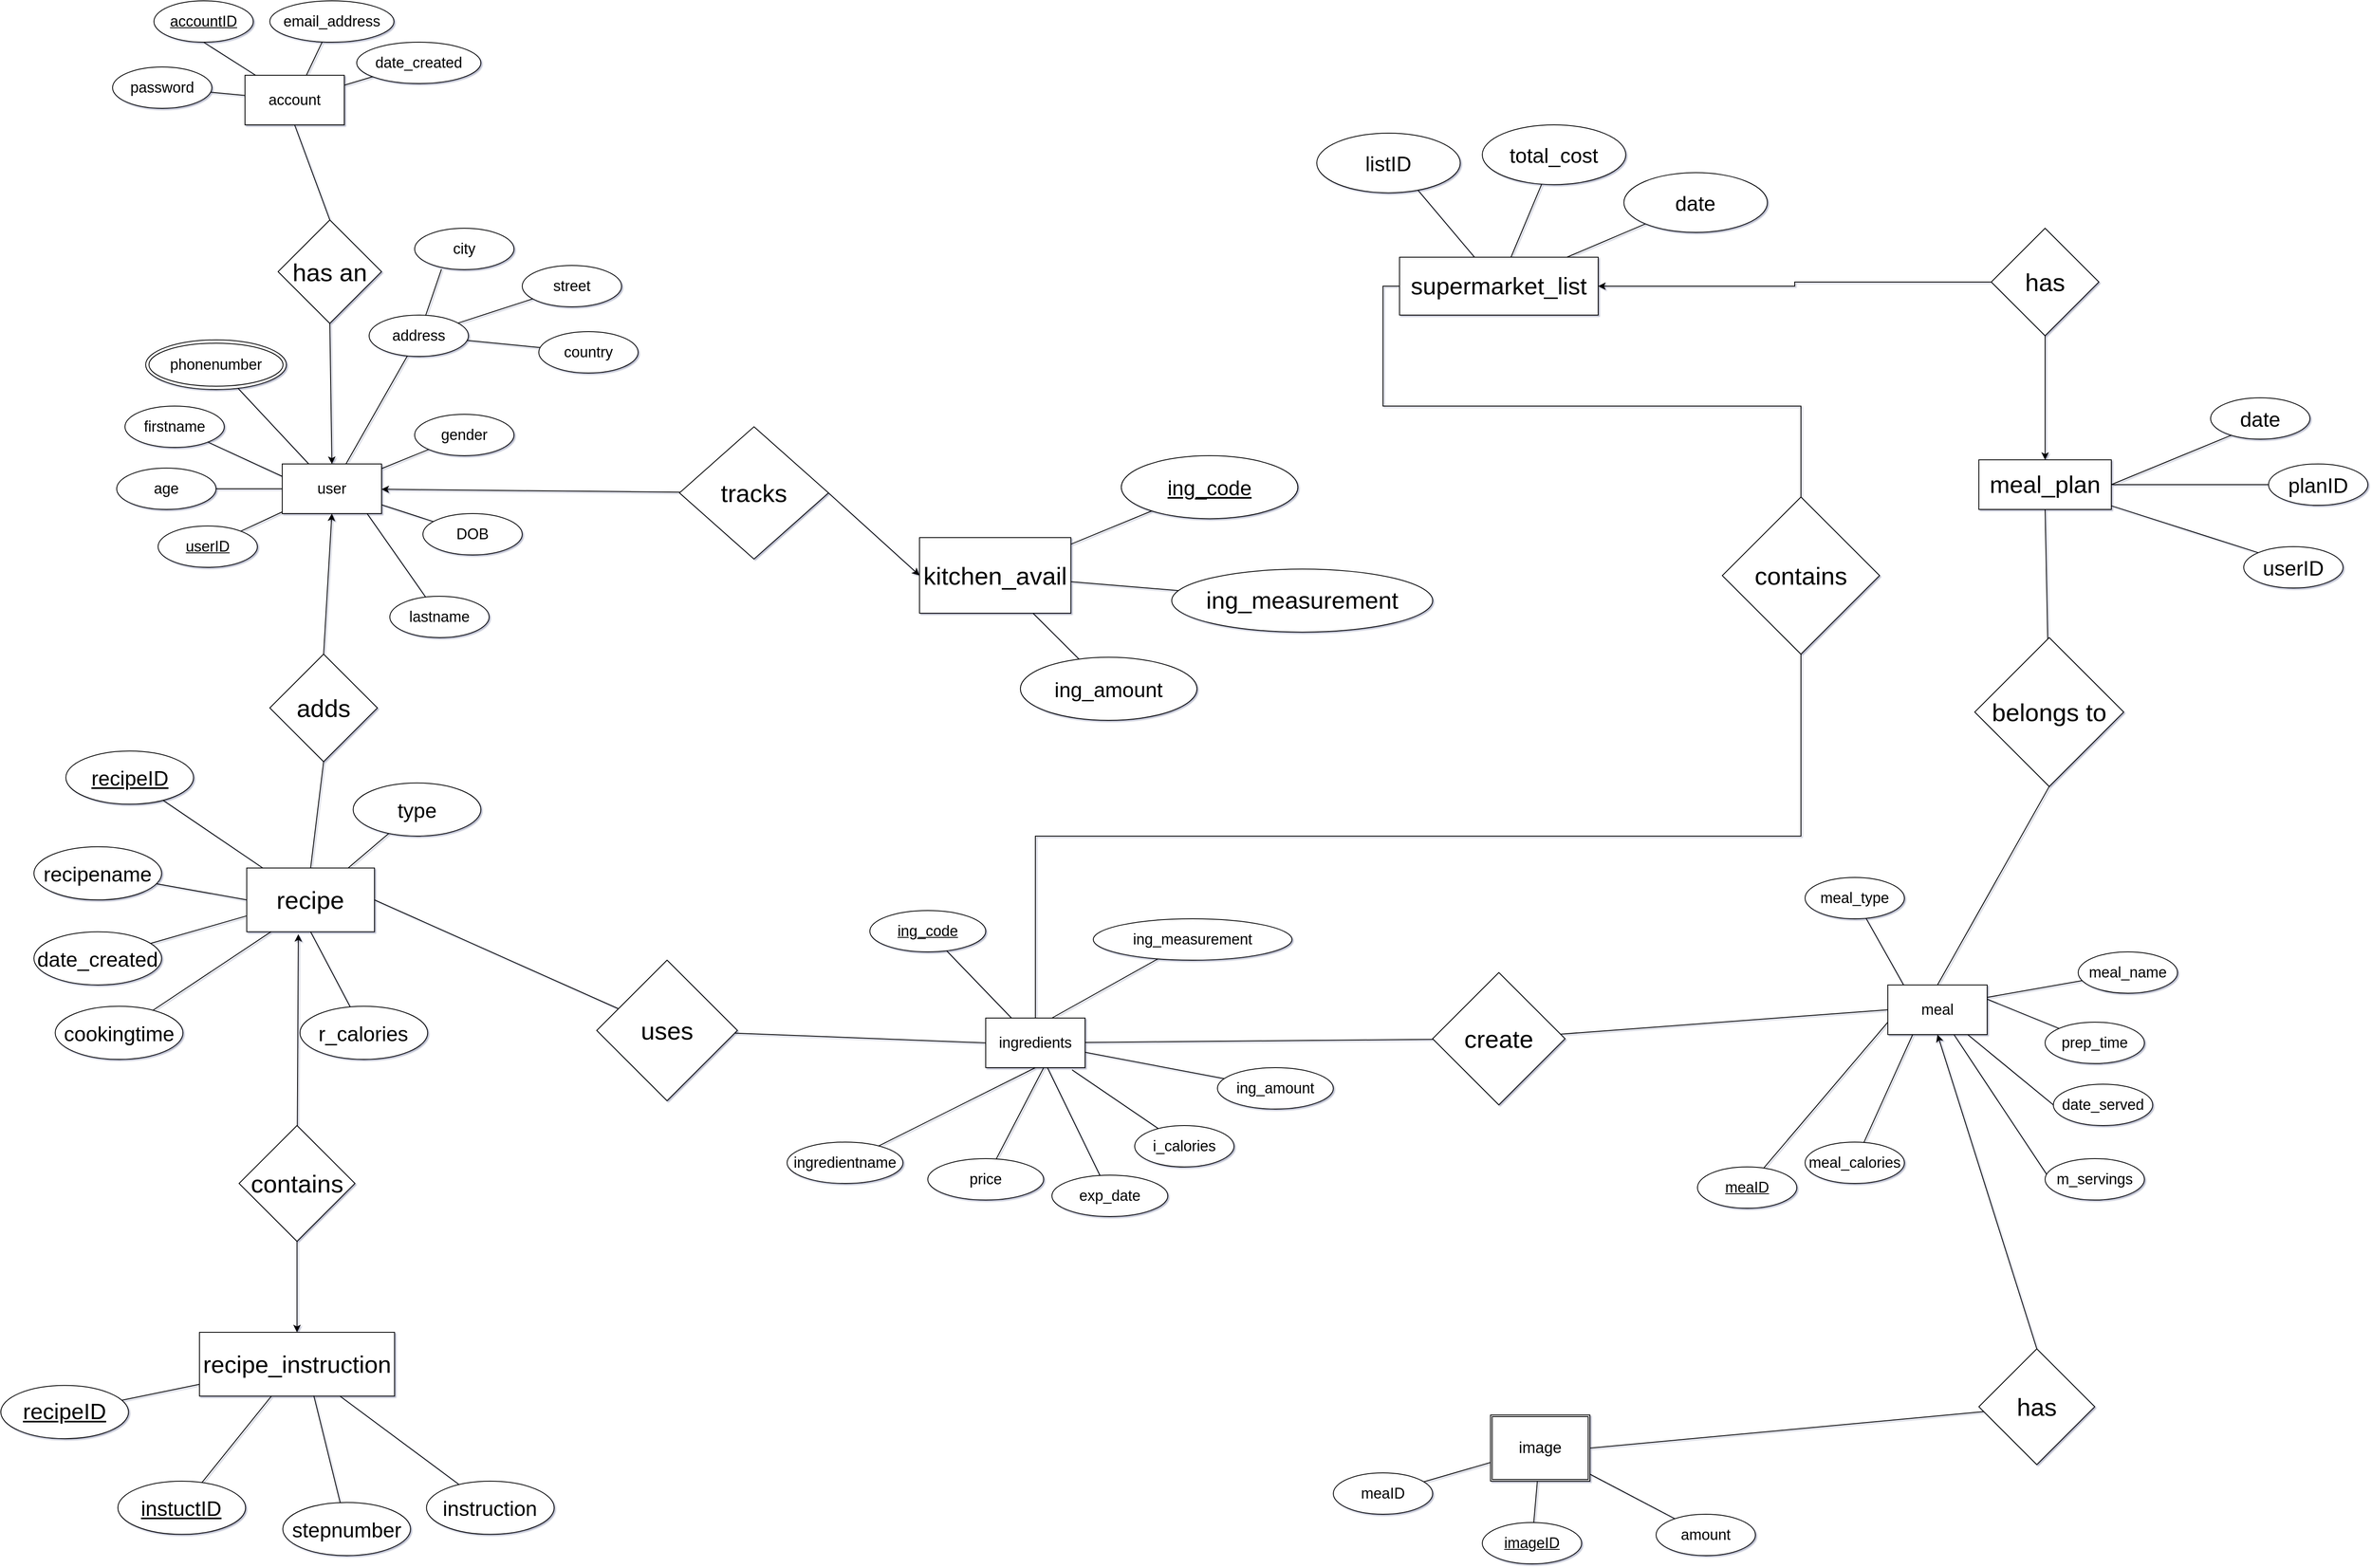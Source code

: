 <mxfile version="13.9.9" type="device"><diagram id="R2lEEEUBdFMjLlhIrx00" name="Page-1"><mxGraphModel dx="3230" dy="1012" grid="1" gridSize="10" guides="1" tooltips="1" connect="1" arrows="1" fold="1" page="1" pageScale="1" pageWidth="1500" pageHeight="2220" background="none" math="0" shadow="1" extFonts="Permanent Marker^https://fonts.googleapis.com/css?family=Permanent+Marker"><root><mxCell id="0"/><mxCell id="1" parent="0"/><mxCell id="MhTy7S3ZL1qO_wHYkfFR-16" style="edgeStyle=none;rounded=0;orthogonalLoop=1;jettySize=auto;html=1;entryX=0.839;entryY=0.955;entryDx=0;entryDy=0;endArrow=none;endFill=0;entryPerimeter=0;" edge="1" parent="1" source="MhTy7S3ZL1qO_wHYkfFR-3" target="MhTy7S3ZL1qO_wHYkfFR-1"><mxGeometry relative="1" as="geometry"/></mxCell><mxCell id="MhTy7S3ZL1qO_wHYkfFR-68" style="edgeStyle=none;rounded=0;orthogonalLoop=1;jettySize=auto;html=1;entryX=0.669;entryY=0.017;entryDx=0;entryDy=0;entryPerimeter=0;endArrow=none;endFill=0;" edge="1" parent="1" source="MhTy7S3ZL1qO_wHYkfFR-61" target="MhTy7S3ZL1qO_wHYkfFR-54"><mxGeometry relative="1" as="geometry"/></mxCell><mxCell id="MhTy7S3ZL1qO_wHYkfFR-14" style="edgeStyle=none;rounded=0;orthogonalLoop=1;jettySize=auto;html=1;endArrow=none;endFill=0;" edge="1" parent="1" source="MhTy7S3ZL1qO_wHYkfFR-1" target="MhTy7S3ZL1qO_wHYkfFR-5"><mxGeometry relative="1" as="geometry"/></mxCell><mxCell id="MhTy7S3ZL1qO_wHYkfFR-78" style="edgeStyle=none;rounded=0;orthogonalLoop=1;jettySize=auto;html=1;endArrow=none;endFill=0;" edge="1" parent="1" source="MhTy7S3ZL1qO_wHYkfFR-1" target="MhTy7S3ZL1qO_wHYkfFR-77"><mxGeometry relative="1" as="geometry"/></mxCell><mxCell id="MhTy7S3ZL1qO_wHYkfFR-104" style="edgeStyle=none;rounded=0;orthogonalLoop=1;jettySize=auto;html=1;exitX=0.5;exitY=1;exitDx=0;exitDy=0;entryX=0.5;entryY=0;entryDx=0;entryDy=0;startArrow=classic;startFill=1;endArrow=none;endFill=0;fontSize=19;" edge="1" parent="1" source="MhTy7S3ZL1qO_wHYkfFR-1" target="MhTy7S3ZL1qO_wHYkfFR-102"><mxGeometry relative="1" as="geometry"/></mxCell><mxCell id="MhTy7S3ZL1qO_wHYkfFR-146" style="edgeStyle=none;rounded=0;orthogonalLoop=1;jettySize=auto;html=1;startArrow=none;startFill=0;endArrow=none;endFill=0;fontSize=19;" edge="1" parent="1" source="MhTy7S3ZL1qO_wHYkfFR-1" target="MhTy7S3ZL1qO_wHYkfFR-145"><mxGeometry relative="1" as="geometry"/></mxCell><mxCell id="MhTy7S3ZL1qO_wHYkfFR-179" style="edgeStyle=none;rounded=0;orthogonalLoop=1;jettySize=auto;html=1;startArrow=none;startFill=0;endArrow=none;endFill=0;fontSize=19;" edge="1" parent="1" source="MhTy7S3ZL1qO_wHYkfFR-1" target="MhTy7S3ZL1qO_wHYkfFR-178"><mxGeometry relative="1" as="geometry"/></mxCell><mxCell id="MhTy7S3ZL1qO_wHYkfFR-1" value="&lt;font style=&quot;font-size: 18px&quot;&gt;user&lt;/font&gt;" style="rounded=0;whiteSpace=wrap;html=1;" vertex="1" parent="1"><mxGeometry x="-1070" y="700" width="120" height="60" as="geometry"/></mxCell><mxCell id="MhTy7S3ZL1qO_wHYkfFR-11" style="rounded=0;orthogonalLoop=1;jettySize=auto;html=1;entryX=0;entryY=0.25;entryDx=0;entryDy=0;endArrow=none;endFill=0;" edge="1" parent="1" source="MhTy7S3ZL1qO_wHYkfFR-2" target="MhTy7S3ZL1qO_wHYkfFR-1"><mxGeometry relative="1" as="geometry"/></mxCell><mxCell id="MhTy7S3ZL1qO_wHYkfFR-2" value="&lt;font style=&quot;font-size: 18px&quot;&gt;firstname&lt;/font&gt;" style="ellipse;whiteSpace=wrap;html=1;" vertex="1" parent="1"><mxGeometry x="-1260" y="630" width="120" height="50" as="geometry"/></mxCell><mxCell id="MhTy7S3ZL1qO_wHYkfFR-3" value="&lt;font style=&quot;font-size: 18px&quot;&gt;lastname&lt;/font&gt;" style="ellipse;whiteSpace=wrap;html=1;" vertex="1" parent="1"><mxGeometry x="-940" y="860" width="120" height="50" as="geometry"/></mxCell><mxCell id="MhTy7S3ZL1qO_wHYkfFR-4" value="&lt;font style=&quot;font-size: 18px&quot;&gt;age&lt;/font&gt;" style="ellipse;whiteSpace=wrap;html=1;" vertex="1" parent="1"><mxGeometry x="-1270" y="705" width="120" height="50" as="geometry"/></mxCell><mxCell id="MhTy7S3ZL1qO_wHYkfFR-5" value="&lt;font style=&quot;font-size: 18px&quot;&gt;gender&lt;/font&gt;" style="ellipse;whiteSpace=wrap;html=1;" vertex="1" parent="1"><mxGeometry x="-910" y="640" width="120" height="50" as="geometry"/></mxCell><mxCell id="MhTy7S3ZL1qO_wHYkfFR-10" value="" style="endArrow=none;html=1;entryX=1;entryY=0.5;entryDx=0;entryDy=0;exitX=0;exitY=0.5;exitDx=0;exitDy=0;" edge="1" parent="1" source="MhTy7S3ZL1qO_wHYkfFR-1" target="MhTy7S3ZL1qO_wHYkfFR-4"><mxGeometry width="50" height="50" relative="1" as="geometry"><mxPoint x="-890" y="820" as="sourcePoint"/><mxPoint x="-840" y="770" as="targetPoint"/></mxGeometry></mxCell><mxCell id="MhTy7S3ZL1qO_wHYkfFR-18" style="edgeStyle=none;rounded=0;orthogonalLoop=1;jettySize=auto;html=1;endArrow=none;endFill=0;" edge="1" parent="1" source="MhTy7S3ZL1qO_wHYkfFR-17" target="MhTy7S3ZL1qO_wHYkfFR-1"><mxGeometry relative="1" as="geometry"/></mxCell><mxCell id="MhTy7S3ZL1qO_wHYkfFR-17" value="&lt;span style=&quot;font-size: 18px&quot;&gt;&lt;u&gt;userID&lt;/u&gt;&lt;/span&gt;" style="ellipse;whiteSpace=wrap;html=1;" vertex="1" parent="1"><mxGeometry x="-1220" y="775" width="120" height="50" as="geometry"/></mxCell><mxCell id="MhTy7S3ZL1qO_wHYkfFR-46" style="edgeStyle=none;rounded=0;orthogonalLoop=1;jettySize=auto;html=1;exitX=0.25;exitY=1;exitDx=0;exitDy=0;endArrow=none;endFill=0;" edge="1" parent="1" source="MhTy7S3ZL1qO_wHYkfFR-31"><mxGeometry relative="1" as="geometry"><mxPoint x="-190.143" y="1430.143" as="targetPoint"/></mxGeometry></mxCell><mxCell id="MhTy7S3ZL1qO_wHYkfFR-51" style="edgeStyle=none;rounded=0;orthogonalLoop=1;jettySize=auto;html=1;endArrow=none;endFill=0;" edge="1" parent="1" source="MhTy7S3ZL1qO_wHYkfFR-31" target="MhTy7S3ZL1qO_wHYkfFR-38"><mxGeometry relative="1" as="geometry"/></mxCell><mxCell id="MhTy7S3ZL1qO_wHYkfFR-215" style="edgeStyle=none;rounded=0;orthogonalLoop=1;jettySize=auto;html=1;startArrow=none;startFill=0;endArrow=none;endFill=0;fontSize=25;" edge="1" parent="1" source="MhTy7S3ZL1qO_wHYkfFR-31" target="MhTy7S3ZL1qO_wHYkfFR-213"><mxGeometry relative="1" as="geometry"/></mxCell><mxCell id="MhTy7S3ZL1qO_wHYkfFR-31" value="&lt;font style=&quot;font-size: 18px&quot;&gt;ingredients&lt;/font&gt;" style="rounded=0;whiteSpace=wrap;html=1;" vertex="1" parent="1"><mxGeometry x="-220" y="1370" width="120" height="60" as="geometry"/></mxCell><mxCell id="MhTy7S3ZL1qO_wHYkfFR-44" style="edgeStyle=none;rounded=0;orthogonalLoop=1;jettySize=auto;html=1;endArrow=none;endFill=0;" edge="1" parent="1" source="MhTy7S3ZL1qO_wHYkfFR-33"><mxGeometry relative="1" as="geometry"><mxPoint x="-150" y="1430" as="targetPoint"/></mxGeometry></mxCell><mxCell id="MhTy7S3ZL1qO_wHYkfFR-33" value="&lt;font style=&quot;font-size: 18px&quot;&gt;price&lt;/font&gt;" style="ellipse;whiteSpace=wrap;html=1;" vertex="1" parent="1"><mxGeometry x="-290" y="1540" width="140" height="50" as="geometry"/></mxCell><mxCell id="MhTy7S3ZL1qO_wHYkfFR-43" style="edgeStyle=none;rounded=0;orthogonalLoop=1;jettySize=auto;html=1;entryX=0.5;entryY=1;entryDx=0;entryDy=0;endArrow=none;endFill=0;" edge="1" parent="1" source="MhTy7S3ZL1qO_wHYkfFR-34" target="MhTy7S3ZL1qO_wHYkfFR-31"><mxGeometry relative="1" as="geometry"/></mxCell><mxCell id="MhTy7S3ZL1qO_wHYkfFR-34" value="&lt;font style=&quot;font-size: 18px&quot;&gt;ingredientname&lt;/font&gt;" style="ellipse;whiteSpace=wrap;html=1;" vertex="1" parent="1"><mxGeometry x="-460" y="1520" width="140" height="50" as="geometry"/></mxCell><mxCell id="MhTy7S3ZL1qO_wHYkfFR-45" style="edgeStyle=none;rounded=0;orthogonalLoop=1;jettySize=auto;html=1;endArrow=none;endFill=0;" edge="1" parent="1" source="MhTy7S3ZL1qO_wHYkfFR-35" target="MhTy7S3ZL1qO_wHYkfFR-31"><mxGeometry relative="1" as="geometry"/></mxCell><mxCell id="MhTy7S3ZL1qO_wHYkfFR-35" value="&lt;font style=&quot;font-size: 18px&quot;&gt;&lt;u&gt;ing_code&lt;/u&gt;&lt;/font&gt;" style="ellipse;whiteSpace=wrap;html=1;" vertex="1" parent="1"><mxGeometry x="-360" y="1240" width="140" height="50" as="geometry"/></mxCell><mxCell id="MhTy7S3ZL1qO_wHYkfFR-38" value="&lt;font style=&quot;font-size: 18px&quot;&gt;exp_date&lt;/font&gt;" style="ellipse;whiteSpace=wrap;html=1;" vertex="1" parent="1"><mxGeometry x="-140" y="1560" width="140" height="50" as="geometry"/></mxCell><mxCell id="MhTy7S3ZL1qO_wHYkfFR-47" style="edgeStyle=none;rounded=0;orthogonalLoop=1;jettySize=auto;html=1;endArrow=none;endFill=0;" edge="1" parent="1" source="MhTy7S3ZL1qO_wHYkfFR-39"><mxGeometry relative="1" as="geometry"><mxPoint x="-140" y="1370" as="targetPoint"/></mxGeometry></mxCell><mxCell id="MhTy7S3ZL1qO_wHYkfFR-39" value="&lt;font style=&quot;font-size: 18px&quot;&gt;ing_measurement&lt;/font&gt;" style="ellipse;whiteSpace=wrap;html=1;" vertex="1" parent="1"><mxGeometry x="-90" y="1250" width="240" height="50" as="geometry"/></mxCell><mxCell id="MhTy7S3ZL1qO_wHYkfFR-49" style="edgeStyle=none;rounded=0;orthogonalLoop=1;jettySize=auto;html=1;entryX=0.87;entryY=1.045;entryDx=0;entryDy=0;endArrow=none;endFill=0;entryPerimeter=0;" edge="1" parent="1" source="MhTy7S3ZL1qO_wHYkfFR-40" target="MhTy7S3ZL1qO_wHYkfFR-31"><mxGeometry relative="1" as="geometry"/></mxCell><mxCell id="MhTy7S3ZL1qO_wHYkfFR-40" value="&lt;font style=&quot;font-size: 18px&quot;&gt;i_calories&lt;/font&gt;" style="ellipse;whiteSpace=wrap;html=1;" vertex="1" parent="1"><mxGeometry x="-40" y="1500" width="120" height="50" as="geometry"/></mxCell><mxCell id="MhTy7S3ZL1qO_wHYkfFR-69" style="edgeStyle=none;rounded=0;orthogonalLoop=1;jettySize=auto;html=1;entryX=0;entryY=1;entryDx=0;entryDy=0;endArrow=none;endFill=0;" edge="1" parent="1" source="MhTy7S3ZL1qO_wHYkfFR-54" target="MhTy7S3ZL1qO_wHYkfFR-63"><mxGeometry relative="1" as="geometry"/></mxCell><mxCell id="MhTy7S3ZL1qO_wHYkfFR-73" style="edgeStyle=none;rounded=0;orthogonalLoop=1;jettySize=auto;html=1;entryX=0;entryY=0.5;entryDx=0;entryDy=0;endArrow=none;endFill=0;" edge="1" parent="1" source="MhTy7S3ZL1qO_wHYkfFR-54" target="MhTy7S3ZL1qO_wHYkfFR-72"><mxGeometry relative="1" as="geometry"/></mxCell><mxCell id="MhTy7S3ZL1qO_wHYkfFR-138" style="edgeStyle=none;rounded=0;orthogonalLoop=1;jettySize=auto;html=1;exitX=0.5;exitY=0;exitDx=0;exitDy=0;entryX=0.5;entryY=1;entryDx=0;entryDy=0;startArrow=none;startFill=0;endArrow=none;endFill=0;fontSize=19;" edge="1" parent="1" source="MhTy7S3ZL1qO_wHYkfFR-54" target="MhTy7S3ZL1qO_wHYkfFR-113"><mxGeometry relative="1" as="geometry"/></mxCell><mxCell id="MhTy7S3ZL1qO_wHYkfFR-54" value="&lt;font style=&quot;font-size: 18px&quot;&gt;meal&lt;/font&gt;" style="rounded=0;whiteSpace=wrap;html=1;" vertex="1" parent="1"><mxGeometry x="870" y="1330" width="120" height="60" as="geometry"/></mxCell><mxCell id="MhTy7S3ZL1qO_wHYkfFR-64" style="edgeStyle=none;rounded=0;orthogonalLoop=1;jettySize=auto;html=1;entryX=0;entryY=0.75;entryDx=0;entryDy=0;endArrow=none;endFill=0;" edge="1" parent="1" source="MhTy7S3ZL1qO_wHYkfFR-55" target="MhTy7S3ZL1qO_wHYkfFR-54"><mxGeometry relative="1" as="geometry"/></mxCell><mxCell id="MhTy7S3ZL1qO_wHYkfFR-55" value="&lt;span style=&quot;font-size: 18px&quot;&gt;&lt;u&gt;meaID&lt;/u&gt;&lt;/span&gt;" style="ellipse;whiteSpace=wrap;html=1;" vertex="1" parent="1"><mxGeometry x="640" y="1550" width="120" height="50" as="geometry"/></mxCell><mxCell id="MhTy7S3ZL1qO_wHYkfFR-65" style="edgeStyle=none;rounded=0;orthogonalLoop=1;jettySize=auto;html=1;endArrow=none;endFill=0;" edge="1" parent="1" source="MhTy7S3ZL1qO_wHYkfFR-58"><mxGeometry relative="1" as="geometry"><mxPoint x="889" y="1330" as="targetPoint"/></mxGeometry></mxCell><mxCell id="MhTy7S3ZL1qO_wHYkfFR-58" value="&lt;font style=&quot;font-size: 18px&quot;&gt;meal_type&lt;/font&gt;" style="ellipse;whiteSpace=wrap;html=1;" vertex="1" parent="1"><mxGeometry x="770" y="1200" width="120" height="50" as="geometry"/></mxCell><mxCell id="MhTy7S3ZL1qO_wHYkfFR-66" style="edgeStyle=none;rounded=0;orthogonalLoop=1;jettySize=auto;html=1;endArrow=none;endFill=0;entryX=1;entryY=0.25;entryDx=0;entryDy=0;" edge="1" parent="1" source="MhTy7S3ZL1qO_wHYkfFR-59" target="MhTy7S3ZL1qO_wHYkfFR-54"><mxGeometry relative="1" as="geometry"><mxPoint x="930" y="1330" as="targetPoint"/></mxGeometry></mxCell><mxCell id="MhTy7S3ZL1qO_wHYkfFR-59" value="&lt;font style=&quot;font-size: 18px&quot;&gt;meal_name&lt;/font&gt;" style="ellipse;whiteSpace=wrap;html=1;" vertex="1" parent="1"><mxGeometry x="1100" y="1290" width="120" height="50" as="geometry"/></mxCell><mxCell id="MhTy7S3ZL1qO_wHYkfFR-61" value="&lt;font style=&quot;font-size: 18px&quot;&gt;prep_time&lt;/font&gt;" style="ellipse;whiteSpace=wrap;html=1;" vertex="1" parent="1"><mxGeometry x="1060" y="1375" width="120" height="50" as="geometry"/></mxCell><mxCell id="MhTy7S3ZL1qO_wHYkfFR-63" value="&lt;font style=&quot;font-size: 18px&quot;&gt;m_servings&lt;/font&gt;" style="ellipse;whiteSpace=wrap;html=1;" vertex="1" parent="1"><mxGeometry x="1060" y="1540" width="120" height="50" as="geometry"/></mxCell><mxCell id="MhTy7S3ZL1qO_wHYkfFR-67" style="edgeStyle=none;rounded=0;orthogonalLoop=1;jettySize=auto;html=1;exitX=0.5;exitY=0;exitDx=0;exitDy=0;endArrow=none;endFill=0;" edge="1" parent="1" source="MhTy7S3ZL1qO_wHYkfFR-61" target="MhTy7S3ZL1qO_wHYkfFR-61"><mxGeometry relative="1" as="geometry"/></mxCell><mxCell id="MhTy7S3ZL1qO_wHYkfFR-80" style="edgeStyle=none;rounded=0;orthogonalLoop=1;jettySize=auto;html=1;endArrow=none;endFill=0;" edge="1" parent="1" source="MhTy7S3ZL1qO_wHYkfFR-70" target="MhTy7S3ZL1qO_wHYkfFR-74"><mxGeometry relative="1" as="geometry"/></mxCell><mxCell id="MhTy7S3ZL1qO_wHYkfFR-81" style="edgeStyle=none;rounded=0;orthogonalLoop=1;jettySize=auto;html=1;endArrow=none;endFill=0;" edge="1" parent="1" source="MhTy7S3ZL1qO_wHYkfFR-70" target="MhTy7S3ZL1qO_wHYkfFR-75"><mxGeometry relative="1" as="geometry"/></mxCell><mxCell id="MhTy7S3ZL1qO_wHYkfFR-212" style="edgeStyle=none;rounded=0;orthogonalLoop=1;jettySize=auto;html=1;entryX=0.696;entryY=0.928;entryDx=0;entryDy=0;entryPerimeter=0;startArrow=none;startFill=0;endArrow=none;endFill=0;fontSize=25;" edge="1" parent="1" source="MhTy7S3ZL1qO_wHYkfFR-70" target="MhTy7S3ZL1qO_wHYkfFR-71"><mxGeometry relative="1" as="geometry"/></mxCell><mxCell id="MhTy7S3ZL1qO_wHYkfFR-70" value="&lt;font style=&quot;font-size: 29px;&quot;&gt;supermarket_list&lt;/font&gt;" style="rounded=0;whiteSpace=wrap;html=1;fontSize=29;" vertex="1" parent="1"><mxGeometry x="280" y="450" width="240" height="70" as="geometry"/></mxCell><mxCell id="MhTy7S3ZL1qO_wHYkfFR-72" value="&lt;font style=&quot;font-size: 18px&quot;&gt;date_served&lt;/font&gt;" style="ellipse;whiteSpace=wrap;html=1;" vertex="1" parent="1"><mxGeometry x="1070" y="1450" width="120" height="50" as="geometry"/></mxCell><mxCell id="MhTy7S3ZL1qO_wHYkfFR-77" value="&lt;font style=&quot;font-size: 18px&quot;&gt;phonenumber&lt;/font&gt;" style="ellipse;shape=doubleEllipse;whiteSpace=wrap;html=1;" vertex="1" parent="1"><mxGeometry x="-1235" y="550" width="170" height="60" as="geometry"/></mxCell><mxCell id="MhTy7S3ZL1qO_wHYkfFR-85" style="edgeStyle=none;rounded=0;orthogonalLoop=1;jettySize=auto;html=1;entryX=0.25;entryY=1;entryDx=0;entryDy=0;endArrow=none;endFill=0;" edge="1" parent="1" source="MhTy7S3ZL1qO_wHYkfFR-84" target="MhTy7S3ZL1qO_wHYkfFR-54"><mxGeometry relative="1" as="geometry"/></mxCell><mxCell id="MhTy7S3ZL1qO_wHYkfFR-84" value="&lt;font style=&quot;font-size: 18px&quot;&gt;meal_calories&lt;/font&gt;" style="ellipse;whiteSpace=wrap;html=1;" vertex="1" parent="1"><mxGeometry x="770" y="1520" width="120" height="50" as="geometry"/></mxCell><mxCell id="MhTy7S3ZL1qO_wHYkfFR-93" style="edgeStyle=none;rounded=0;orthogonalLoop=1;jettySize=auto;html=1;endArrow=none;endFill=0;" edge="1" parent="1" source="MhTy7S3ZL1qO_wHYkfFR-86" target="MhTy7S3ZL1qO_wHYkfFR-92"><mxGeometry relative="1" as="geometry"/></mxCell><mxCell id="MhTy7S3ZL1qO_wHYkfFR-94" style="edgeStyle=none;rounded=0;orthogonalLoop=1;jettySize=auto;html=1;entryX=0.5;entryY=1;entryDx=0;entryDy=0;endArrow=none;endFill=0;" edge="1" parent="1" source="MhTy7S3ZL1qO_wHYkfFR-86" target="MhTy7S3ZL1qO_wHYkfFR-88"><mxGeometry relative="1" as="geometry"/></mxCell><mxCell id="MhTy7S3ZL1qO_wHYkfFR-95" style="edgeStyle=none;rounded=0;orthogonalLoop=1;jettySize=auto;html=1;endArrow=none;endFill=0;" edge="1" parent="1" source="MhTy7S3ZL1qO_wHYkfFR-86" target="MhTy7S3ZL1qO_wHYkfFR-89"><mxGeometry relative="1" as="geometry"/></mxCell><mxCell id="MhTy7S3ZL1qO_wHYkfFR-96" style="edgeStyle=none;rounded=0;orthogonalLoop=1;jettySize=auto;html=1;endArrow=none;endFill=0;" edge="1" parent="1" source="MhTy7S3ZL1qO_wHYkfFR-86" target="MhTy7S3ZL1qO_wHYkfFR-91"><mxGeometry relative="1" as="geometry"/></mxCell><mxCell id="MhTy7S3ZL1qO_wHYkfFR-86" value="&lt;font style=&quot;font-size: 18px&quot;&gt;account&lt;/font&gt;" style="rounded=0;whiteSpace=wrap;html=1;" vertex="1" parent="1"><mxGeometry x="-1115" y="230" width="120" height="60" as="geometry"/></mxCell><mxCell id="MhTy7S3ZL1qO_wHYkfFR-88" value="&lt;font style=&quot;font-size: 18px&quot;&gt;accountID&lt;/font&gt;" style="ellipse;whiteSpace=wrap;html=1;fontStyle=4" vertex="1" parent="1"><mxGeometry x="-1225" y="140" width="120" height="50" as="geometry"/></mxCell><mxCell id="MhTy7S3ZL1qO_wHYkfFR-89" value="&lt;font style=&quot;font-size: 18px&quot;&gt;email_address&lt;/font&gt;" style="ellipse;whiteSpace=wrap;html=1;" vertex="1" parent="1"><mxGeometry x="-1085" y="140" width="150" height="50" as="geometry"/></mxCell><mxCell id="MhTy7S3ZL1qO_wHYkfFR-91" value="&lt;font style=&quot;font-size: 18px&quot;&gt;date_created&lt;/font&gt;" style="ellipse;whiteSpace=wrap;html=1;" vertex="1" parent="1"><mxGeometry x="-980" y="190" width="150" height="50" as="geometry"/></mxCell><mxCell id="MhTy7S3ZL1qO_wHYkfFR-92" value="&lt;font style=&quot;font-size: 18px&quot;&gt;password&lt;/font&gt;" style="ellipse;whiteSpace=wrap;html=1;" vertex="1" parent="1"><mxGeometry x="-1275" y="220" width="120" height="50" as="geometry"/></mxCell><mxCell id="MhTy7S3ZL1qO_wHYkfFR-99" style="edgeStyle=none;rounded=0;orthogonalLoop=1;jettySize=auto;html=1;exitX=0.5;exitY=0;exitDx=0;exitDy=0;entryX=0.5;entryY=1;entryDx=0;entryDy=0;endArrow=none;endFill=0;fontSize=19;" edge="1" parent="1" source="MhTy7S3ZL1qO_wHYkfFR-97" target="MhTy7S3ZL1qO_wHYkfFR-86"><mxGeometry relative="1" as="geometry"/></mxCell><mxCell id="MhTy7S3ZL1qO_wHYkfFR-101" style="edgeStyle=none;rounded=0;orthogonalLoop=1;jettySize=auto;html=1;exitX=0.5;exitY=1;exitDx=0;exitDy=0;entryX=0.5;entryY=0;entryDx=0;entryDy=0;endArrow=classic;endFill=1;fontSize=19;startArrow=none;startFill=0;" edge="1" parent="1" source="MhTy7S3ZL1qO_wHYkfFR-97" target="MhTy7S3ZL1qO_wHYkfFR-1"><mxGeometry relative="1" as="geometry"/></mxCell><mxCell id="MhTy7S3ZL1qO_wHYkfFR-97" value="&lt;font style=&quot;font-size: 30px&quot;&gt;has an&lt;/font&gt;" style="rhombus;whiteSpace=wrap;html=1;fontSize=19;" vertex="1" parent="1"><mxGeometry x="-1075" y="405" width="125" height="125" as="geometry"/></mxCell><mxCell id="MhTy7S3ZL1qO_wHYkfFR-105" style="edgeStyle=none;rounded=0;orthogonalLoop=1;jettySize=auto;html=1;exitX=0.5;exitY=1;exitDx=0;exitDy=0;entryX=0.5;entryY=0;entryDx=0;entryDy=0;startArrow=none;startFill=0;endArrow=none;endFill=0;fontSize=19;" edge="1" parent="1" source="MhTy7S3ZL1qO_wHYkfFR-102" target="MhTy7S3ZL1qO_wHYkfFR-19"><mxGeometry relative="1" as="geometry"/></mxCell><mxCell id="MhTy7S3ZL1qO_wHYkfFR-102" value="adds" style="rhombus;whiteSpace=wrap;html=1;fontSize=30;" vertex="1" parent="1"><mxGeometry x="-1085" y="930" width="130" height="130" as="geometry"/></mxCell><mxCell id="MhTy7S3ZL1qO_wHYkfFR-107" style="edgeStyle=none;rounded=0;orthogonalLoop=1;jettySize=auto;html=1;entryX=0;entryY=0.5;entryDx=0;entryDy=0;startArrow=none;startFill=0;endArrow=none;endFill=0;fontSize=19;" edge="1" parent="1" source="MhTy7S3ZL1qO_wHYkfFR-106" target="MhTy7S3ZL1qO_wHYkfFR-31"><mxGeometry relative="1" as="geometry"/></mxCell><mxCell id="MhTy7S3ZL1qO_wHYkfFR-108" style="edgeStyle=none;rounded=0;orthogonalLoop=1;jettySize=auto;html=1;entryX=1;entryY=0.5;entryDx=0;entryDy=0;startArrow=none;startFill=0;endArrow=none;endFill=0;fontSize=19;" edge="1" parent="1" source="MhTy7S3ZL1qO_wHYkfFR-106" target="MhTy7S3ZL1qO_wHYkfFR-19"><mxGeometry relative="1" as="geometry"/></mxCell><mxCell id="MhTy7S3ZL1qO_wHYkfFR-106" value="uses" style="rhombus;whiteSpace=wrap;html=1;fontSize=30;" vertex="1" parent="1"><mxGeometry x="-690" y="1300" width="170" height="170" as="geometry"/></mxCell><mxCell id="MhTy7S3ZL1qO_wHYkfFR-136" style="edgeStyle=none;rounded=0;orthogonalLoop=1;jettySize=auto;html=1;startArrow=none;startFill=0;endArrow=none;endFill=0;fontSize=19;" edge="1" parent="1" source="MhTy7S3ZL1qO_wHYkfFR-109" target="MhTy7S3ZL1qO_wHYkfFR-31"><mxGeometry relative="1" as="geometry"/></mxCell><mxCell id="MhTy7S3ZL1qO_wHYkfFR-137" style="edgeStyle=none;rounded=0;orthogonalLoop=1;jettySize=auto;html=1;startArrow=none;startFill=0;endArrow=none;endFill=0;fontSize=19;" edge="1" parent="1" source="MhTy7S3ZL1qO_wHYkfFR-109"><mxGeometry relative="1" as="geometry"><mxPoint x="870" y="1360" as="targetPoint"/></mxGeometry></mxCell><mxCell id="MhTy7S3ZL1qO_wHYkfFR-109" value="create" style="rhombus;whiteSpace=wrap;html=1;fontSize=30;" vertex="1" parent="1"><mxGeometry x="320" y="1315" width="160" height="160" as="geometry"/></mxCell><mxCell id="MhTy7S3ZL1qO_wHYkfFR-141" style="edgeStyle=none;rounded=0;orthogonalLoop=1;jettySize=auto;html=1;exitX=1;exitY=0.5;exitDx=0;exitDy=0;entryX=0.289;entryY=0.826;entryDx=0;entryDy=0;entryPerimeter=0;startArrow=none;startFill=0;endArrow=none;endFill=0;fontSize=19;" edge="1" parent="1" source="MhTy7S3ZL1qO_wHYkfFR-111" target="MhTy7S3ZL1qO_wHYkfFR-140"><mxGeometry relative="1" as="geometry"/></mxCell><mxCell id="MhTy7S3ZL1qO_wHYkfFR-209" style="rounded=0;orthogonalLoop=1;jettySize=auto;html=1;entryX=0;entryY=0;entryDx=0;entryDy=0;startArrow=none;startFill=0;endArrow=none;endFill=0;fontSize=25;" edge="1" parent="1" source="MhTy7S3ZL1qO_wHYkfFR-111" target="MhTy7S3ZL1qO_wHYkfFR-207"><mxGeometry relative="1" as="geometry"/></mxCell><mxCell id="MhTy7S3ZL1qO_wHYkfFR-210" style="edgeStyle=none;rounded=0;orthogonalLoop=1;jettySize=auto;html=1;startArrow=none;startFill=0;endArrow=none;endFill=0;fontSize=25;" edge="1" parent="1" source="MhTy7S3ZL1qO_wHYkfFR-111" target="MhTy7S3ZL1qO_wHYkfFR-206"><mxGeometry relative="1" as="geometry"/></mxCell><mxCell id="MhTy7S3ZL1qO_wHYkfFR-111" value="&lt;font style=&quot;font-size: 29px;&quot;&gt;meal_plan&lt;/font&gt;" style="rounded=0;whiteSpace=wrap;html=1;fontSize=29;" vertex="1" parent="1"><mxGeometry x="980" y="695" width="160" height="60" as="geometry"/></mxCell><mxCell id="MhTy7S3ZL1qO_wHYkfFR-120" style="edgeStyle=orthogonalEdgeStyle;rounded=0;orthogonalLoop=1;jettySize=auto;html=1;exitX=0;exitY=0.5;exitDx=0;exitDy=0;entryX=1;entryY=0.5;entryDx=0;entryDy=0;startArrow=none;startFill=0;endArrow=classic;endFill=1;fontSize=19;" edge="1" parent="1" source="MhTy7S3ZL1qO_wHYkfFR-112" target="MhTy7S3ZL1qO_wHYkfFR-70"><mxGeometry relative="1" as="geometry"/></mxCell><mxCell id="MhTy7S3ZL1qO_wHYkfFR-142" style="edgeStyle=none;rounded=0;orthogonalLoop=1;jettySize=auto;html=1;exitX=0.5;exitY=1;exitDx=0;exitDy=0;entryX=0.5;entryY=0;entryDx=0;entryDy=0;startArrow=none;startFill=0;endArrow=classic;endFill=1;fontSize=19;" edge="1" parent="1" source="MhTy7S3ZL1qO_wHYkfFR-112" target="MhTy7S3ZL1qO_wHYkfFR-111"><mxGeometry relative="1" as="geometry"/></mxCell><mxCell id="MhTy7S3ZL1qO_wHYkfFR-112" value="has" style="rhombus;whiteSpace=wrap;html=1;fontSize=30;" vertex="1" parent="1"><mxGeometry x="995" y="415" width="130" height="130" as="geometry"/></mxCell><mxCell id="MhTy7S3ZL1qO_wHYkfFR-139" style="edgeStyle=none;rounded=0;orthogonalLoop=1;jettySize=auto;html=1;entryX=0.5;entryY=1;entryDx=0;entryDy=0;startArrow=none;startFill=0;endArrow=none;endFill=0;fontSize=19;" edge="1" parent="1" source="MhTy7S3ZL1qO_wHYkfFR-113" target="MhTy7S3ZL1qO_wHYkfFR-111"><mxGeometry relative="1" as="geometry"/></mxCell><mxCell id="MhTy7S3ZL1qO_wHYkfFR-113" value="belongs to" style="rhombus;whiteSpace=wrap;html=1;fontSize=30;" vertex="1" parent="1"><mxGeometry x="975" y="910" width="180" height="180" as="geometry"/></mxCell><mxCell id="MhTy7S3ZL1qO_wHYkfFR-117" style="edgeStyle=orthogonalEdgeStyle;rounded=0;orthogonalLoop=1;jettySize=auto;html=1;exitX=0.5;exitY=1;exitDx=0;exitDy=0;startArrow=none;startFill=0;endArrow=none;endFill=0;fontSize=19;" edge="1" parent="1" source="MhTy7S3ZL1qO_wHYkfFR-114" target="MhTy7S3ZL1qO_wHYkfFR-31"><mxGeometry relative="1" as="geometry"/></mxCell><mxCell id="MhTy7S3ZL1qO_wHYkfFR-118" style="edgeStyle=orthogonalEdgeStyle;rounded=0;orthogonalLoop=1;jettySize=auto;html=1;exitX=0.5;exitY=0;exitDx=0;exitDy=0;entryX=0;entryY=0.5;entryDx=0;entryDy=0;startArrow=none;startFill=0;endArrow=none;endFill=0;fontSize=19;" edge="1" parent="1" source="MhTy7S3ZL1qO_wHYkfFR-114" target="MhTy7S3ZL1qO_wHYkfFR-70"><mxGeometry relative="1" as="geometry"/></mxCell><mxCell id="MhTy7S3ZL1qO_wHYkfFR-114" value="&lt;font style=&quot;font-size: 30px&quot;&gt;contains&lt;/font&gt;" style="rhombus;whiteSpace=wrap;html=1;fontSize=19;" vertex="1" parent="1"><mxGeometry x="670" y="740" width="190" height="190" as="geometry"/></mxCell><mxCell id="MhTy7S3ZL1qO_wHYkfFR-184" style="edgeStyle=none;rounded=0;orthogonalLoop=1;jettySize=auto;html=1;startArrow=none;startFill=0;endArrow=none;endFill=0;fontSize=19;" edge="1" parent="1" source="MhTy7S3ZL1qO_wHYkfFR-125" target="MhTy7S3ZL1qO_wHYkfFR-183"><mxGeometry relative="1" as="geometry"/></mxCell><mxCell id="MhTy7S3ZL1qO_wHYkfFR-125" value="&lt;font style=&quot;font-size: 18px&quot;&gt;meaID&lt;/font&gt;" style="ellipse;whiteSpace=wrap;html=1;" vertex="1" parent="1"><mxGeometry x="200" y="1920" width="120" height="50" as="geometry"/></mxCell><mxCell id="MhTy7S3ZL1qO_wHYkfFR-185" style="edgeStyle=none;rounded=0;orthogonalLoop=1;jettySize=auto;html=1;startArrow=none;startFill=0;endArrow=none;endFill=0;fontSize=19;" edge="1" parent="1" source="MhTy7S3ZL1qO_wHYkfFR-126" target="MhTy7S3ZL1qO_wHYkfFR-183"><mxGeometry relative="1" as="geometry"/></mxCell><mxCell id="MhTy7S3ZL1qO_wHYkfFR-126" value="&lt;font style=&quot;font-size: 18px&quot;&gt;imageID&lt;/font&gt;" style="ellipse;whiteSpace=wrap;html=1;fontStyle=4" vertex="1" parent="1"><mxGeometry x="380" y="1980" width="120" height="50" as="geometry"/></mxCell><mxCell id="MhTy7S3ZL1qO_wHYkfFR-186" style="edgeStyle=none;rounded=0;orthogonalLoop=1;jettySize=auto;html=1;startArrow=none;startFill=0;endArrow=none;endFill=0;fontSize=19;" edge="1" parent="1" source="MhTy7S3ZL1qO_wHYkfFR-127" target="MhTy7S3ZL1qO_wHYkfFR-183"><mxGeometry relative="1" as="geometry"/></mxCell><mxCell id="MhTy7S3ZL1qO_wHYkfFR-127" value="&lt;font style=&quot;font-size: 18px&quot;&gt;amount&lt;/font&gt;" style="ellipse;whiteSpace=wrap;html=1;" vertex="1" parent="1"><mxGeometry x="590" y="1970" width="120" height="50" as="geometry"/></mxCell><mxCell id="MhTy7S3ZL1qO_wHYkfFR-135" style="edgeStyle=none;rounded=0;orthogonalLoop=1;jettySize=auto;html=1;exitX=0.5;exitY=0;exitDx=0;exitDy=0;entryX=0.5;entryY=1;entryDx=0;entryDy=0;startArrow=none;startFill=0;endArrow=classic;endFill=1;fontSize=19;" edge="1" parent="1" source="MhTy7S3ZL1qO_wHYkfFR-133" target="MhTy7S3ZL1qO_wHYkfFR-54"><mxGeometry relative="1" as="geometry"/></mxCell><mxCell id="MhTy7S3ZL1qO_wHYkfFR-187" style="edgeStyle=none;rounded=0;orthogonalLoop=1;jettySize=auto;html=1;entryX=1;entryY=0.5;entryDx=0;entryDy=0;startArrow=none;startFill=0;endArrow=none;endFill=0;fontSize=19;" edge="1" parent="1" source="MhTy7S3ZL1qO_wHYkfFR-133" target="MhTy7S3ZL1qO_wHYkfFR-183"><mxGeometry relative="1" as="geometry"/></mxCell><mxCell id="MhTy7S3ZL1qO_wHYkfFR-133" value="has" style="rhombus;whiteSpace=wrap;html=1;fontSize=30;" vertex="1" parent="1"><mxGeometry x="980" y="1770" width="140" height="140" as="geometry"/></mxCell><mxCell id="MhTy7S3ZL1qO_wHYkfFR-140" value="&lt;font style=&quot;font-size: 25px;&quot;&gt;date&lt;/font&gt;" style="ellipse;whiteSpace=wrap;html=1;fontSize=25;" vertex="1" parent="1"><mxGeometry x="1260" y="620" width="120" height="50" as="geometry"/></mxCell><mxCell id="MhTy7S3ZL1qO_wHYkfFR-145" value="&lt;font style=&quot;font-size: 18px&quot;&gt;DOB&lt;/font&gt;" style="ellipse;whiteSpace=wrap;html=1;" vertex="1" parent="1"><mxGeometry x="-900" y="760" width="120" height="50" as="geometry"/></mxCell><mxCell id="MhTy7S3ZL1qO_wHYkfFR-147" value="&lt;font style=&quot;font-size: 18px&quot;&gt;city&lt;/font&gt;" style="ellipse;whiteSpace=wrap;html=1;" vertex="1" parent="1"><mxGeometry x="-910" y="415" width="120" height="50" as="geometry"/></mxCell><mxCell id="MhTy7S3ZL1qO_wHYkfFR-148" value="&lt;font style=&quot;font-size: 18px&quot;&gt;country&lt;/font&gt;" style="ellipse;whiteSpace=wrap;html=1;" vertex="1" parent="1"><mxGeometry x="-760" y="540" width="120" height="50" as="geometry"/></mxCell><mxCell id="MhTy7S3ZL1qO_wHYkfFR-160" value="&lt;font style=&quot;font-size: 18px&quot;&gt;street&lt;/font&gt;" style="ellipse;whiteSpace=wrap;html=1;" vertex="1" parent="1"><mxGeometry x="-780" y="460" width="120" height="50" as="geometry"/></mxCell><mxCell id="MhTy7S3ZL1qO_wHYkfFR-180" style="edgeStyle=none;rounded=0;orthogonalLoop=1;jettySize=auto;html=1;entryX=0.27;entryY=0.991;entryDx=0;entryDy=0;entryPerimeter=0;startArrow=none;startFill=0;endArrow=none;endFill=0;fontSize=19;" edge="1" parent="1" source="MhTy7S3ZL1qO_wHYkfFR-178" target="MhTy7S3ZL1qO_wHYkfFR-147"><mxGeometry relative="1" as="geometry"/></mxCell><mxCell id="MhTy7S3ZL1qO_wHYkfFR-181" style="edgeStyle=none;rounded=0;orthogonalLoop=1;jettySize=auto;html=1;startArrow=none;startFill=0;endArrow=none;endFill=0;fontSize=19;" edge="1" parent="1" source="MhTy7S3ZL1qO_wHYkfFR-178" target="MhTy7S3ZL1qO_wHYkfFR-160"><mxGeometry relative="1" as="geometry"/></mxCell><mxCell id="MhTy7S3ZL1qO_wHYkfFR-182" style="edgeStyle=none;rounded=0;orthogonalLoop=1;jettySize=auto;html=1;startArrow=none;startFill=0;endArrow=none;endFill=0;fontSize=19;" edge="1" parent="1" source="MhTy7S3ZL1qO_wHYkfFR-178" target="MhTy7S3ZL1qO_wHYkfFR-148"><mxGeometry relative="1" as="geometry"/></mxCell><mxCell id="MhTy7S3ZL1qO_wHYkfFR-178" value="&lt;font style=&quot;font-size: 18px&quot;&gt;address&lt;/font&gt;" style="ellipse;whiteSpace=wrap;html=1;" vertex="1" parent="1"><mxGeometry x="-965" y="520" width="120" height="50" as="geometry"/></mxCell><mxCell id="MhTy7S3ZL1qO_wHYkfFR-183" value="image" style="shape=ext;double=1;rounded=0;whiteSpace=wrap;html=1;strokeWidth=1;fontSize=19;" vertex="1" parent="1"><mxGeometry x="390" y="1850" width="120" height="80" as="geometry"/></mxCell><mxCell id="MhTy7S3ZL1qO_wHYkfFR-200" style="edgeStyle=none;rounded=0;orthogonalLoop=1;jettySize=auto;html=1;entryX=0.5;entryY=0;entryDx=0;entryDy=0;startArrow=none;startFill=0;endArrow=classic;endFill=1;fontSize=18;exitX=0.5;exitY=1;exitDx=0;exitDy=0;" edge="1" parent="1" source="MhTy7S3ZL1qO_wHYkfFR-198" target="MhTy7S3ZL1qO_wHYkfFR-190"><mxGeometry relative="1" as="geometry"/></mxCell><mxCell id="MhTy7S3ZL1qO_wHYkfFR-201" style="edgeStyle=none;rounded=0;orthogonalLoop=1;jettySize=auto;html=1;entryX=0.404;entryY=1.037;entryDx=0;entryDy=0;entryPerimeter=0;startArrow=none;startFill=0;endArrow=classic;endFill=1;fontSize=25;" edge="1" parent="1" source="MhTy7S3ZL1qO_wHYkfFR-198" target="MhTy7S3ZL1qO_wHYkfFR-19"><mxGeometry relative="1" as="geometry"/></mxCell><mxCell id="MhTy7S3ZL1qO_wHYkfFR-198" value="contains" style="rhombus;whiteSpace=wrap;html=1;strokeWidth=1;fontSize=30;" vertex="1" parent="1"><mxGeometry x="-1122.14" y="1500" width="140" height="140" as="geometry"/></mxCell><mxCell id="MhTy7S3ZL1qO_wHYkfFR-24" value="&lt;font style=&quot;font-size: 25px;&quot;&gt;instruction&lt;/font&gt;" style="ellipse;whiteSpace=wrap;html=1;fontSize=25;" vertex="1" parent="1"><mxGeometry x="-895.715" y="1930" width="154.285" height="64.286" as="geometry"/></mxCell><mxCell id="MhTy7S3ZL1qO_wHYkfFR-190" value="&lt;font style=&quot;font-size: 29px;&quot;&gt;recipe_instruction&lt;/font&gt;" style="rounded=0;whiteSpace=wrap;html=1;fontSize=29;" vertex="1" parent="1"><mxGeometry x="-1170" y="1750" width="235.71" height="77.14" as="geometry"/></mxCell><mxCell id="MhTy7S3ZL1qO_wHYkfFR-197" style="edgeStyle=none;rounded=0;orthogonalLoop=1;jettySize=auto;html=1;startArrow=none;startFill=0;endArrow=none;endFill=0;fontSize=30;" edge="1" parent="1" source="MhTy7S3ZL1qO_wHYkfFR-24" target="MhTy7S3ZL1qO_wHYkfFR-190"><mxGeometry x="-1410" y="1750" as="geometry"/></mxCell><mxCell id="MhTy7S3ZL1qO_wHYkfFR-194" style="edgeStyle=none;rounded=0;orthogonalLoop=1;jettySize=auto;html=1;startArrow=none;startFill=0;endArrow=none;endFill=0;fontSize=30;" edge="1" parent="1" source="MhTy7S3ZL1qO_wHYkfFR-191" target="MhTy7S3ZL1qO_wHYkfFR-190"><mxGeometry x="-1410" y="1750" as="geometry"/></mxCell><mxCell id="MhTy7S3ZL1qO_wHYkfFR-191" value="&lt;font style=&quot;font-size: 27px;&quot;&gt;&lt;u style=&quot;font-size: 27px;&quot;&gt;recipeID&lt;/u&gt;&lt;/font&gt;" style="ellipse;whiteSpace=wrap;html=1;fontSize=27;" vertex="1" parent="1"><mxGeometry x="-1410" y="1814.286" width="154.285" height="64.286" as="geometry"/></mxCell><mxCell id="MhTy7S3ZL1qO_wHYkfFR-195" style="edgeStyle=none;rounded=0;orthogonalLoop=1;jettySize=auto;html=1;startArrow=none;startFill=0;endArrow=none;endFill=0;fontSize=30;" edge="1" parent="1" source="MhTy7S3ZL1qO_wHYkfFR-192" target="MhTy7S3ZL1qO_wHYkfFR-190"><mxGeometry x="-1410" y="1750" as="geometry"/></mxCell><mxCell id="MhTy7S3ZL1qO_wHYkfFR-192" value="&lt;font style=&quot;font-size: 25px;&quot;&gt;&lt;u style=&quot;font-size: 25px;&quot;&gt;instuctID&lt;/u&gt;&lt;/font&gt;" style="ellipse;whiteSpace=wrap;html=1;fontSize=25;" vertex="1" parent="1"><mxGeometry x="-1268.572" y="1930" width="154.285" height="64.286" as="geometry"/></mxCell><mxCell id="MhTy7S3ZL1qO_wHYkfFR-196" style="edgeStyle=none;rounded=0;orthogonalLoop=1;jettySize=auto;html=1;entryX=0.586;entryY=0.992;entryDx=0;entryDy=0;entryPerimeter=0;startArrow=none;startFill=0;endArrow=none;endFill=0;fontSize=30;" edge="1" parent="1" source="MhTy7S3ZL1qO_wHYkfFR-193" target="MhTy7S3ZL1qO_wHYkfFR-190"><mxGeometry x="-1410" y="1750" as="geometry"/></mxCell><mxCell id="MhTy7S3ZL1qO_wHYkfFR-193" value="&lt;font style=&quot;font-size: 25px;&quot;&gt;stepnumber&lt;/font&gt;" style="ellipse;whiteSpace=wrap;html=1;fontSize=25;" vertex="1" parent="1"><mxGeometry x="-1069.286" y="1955.714" width="154.285" height="64.286" as="geometry"/></mxCell><mxCell id="MhTy7S3ZL1qO_wHYkfFR-19" value="&lt;font style=&quot;font-size: 30px;&quot;&gt;recipe&lt;/font&gt;" style="rounded=0;whiteSpace=wrap;html=1;fontSize=30;" vertex="1" parent="1"><mxGeometry x="-1112.857" y="1188.57" width="154.286" height="77.143" as="geometry"/></mxCell><mxCell id="MhTy7S3ZL1qO_wHYkfFR-26" style="edgeStyle=none;rounded=0;orthogonalLoop=1;jettySize=auto;html=1;entryX=0.126;entryY=0.001;entryDx=0;entryDy=0;endArrow=none;endFill=0;entryPerimeter=0;" edge="1" parent="1" source="MhTy7S3ZL1qO_wHYkfFR-20" target="MhTy7S3ZL1qO_wHYkfFR-19"><mxGeometry x="-1370" y="1047.14" as="geometry"/></mxCell><mxCell id="MhTy7S3ZL1qO_wHYkfFR-20" value="&lt;font style=&quot;font-size: 25px;&quot;&gt;&lt;u style=&quot;font-size: 25px;&quot;&gt;recipeID&lt;/u&gt;&lt;/font&gt;" style="ellipse;whiteSpace=wrap;html=1;fontSize=25;" vertex="1" parent="1"><mxGeometry x="-1331.429" y="1047.14" width="154.286" height="64.286" as="geometry"/></mxCell><mxCell id="MhTy7S3ZL1qO_wHYkfFR-25" style="edgeStyle=none;rounded=0;orthogonalLoop=1;jettySize=auto;html=1;entryX=0;entryY=0.5;entryDx=0;entryDy=0;endArrow=none;endFill=0;" edge="1" parent="1" source="MhTy7S3ZL1qO_wHYkfFR-21" target="MhTy7S3ZL1qO_wHYkfFR-19"><mxGeometry x="-1370" y="1047.14" as="geometry"/></mxCell><mxCell id="MhTy7S3ZL1qO_wHYkfFR-21" value="&lt;font style=&quot;font-size: 25px;&quot;&gt;recipename&lt;/font&gt;" style="ellipse;whiteSpace=wrap;html=1;fontSize=25;" vertex="1" parent="1"><mxGeometry x="-1370" y="1162.855" width="154.286" height="64.286" as="geometry"/></mxCell><mxCell id="MhTy7S3ZL1qO_wHYkfFR-22" value="&lt;font style=&quot;font-size: 25px;&quot;&gt;type&lt;/font&gt;" style="ellipse;whiteSpace=wrap;html=1;fontSize=25;" vertex="1" parent="1"><mxGeometry x="-984.286" y="1085.712" width="154.286" height="64.286" as="geometry"/></mxCell><mxCell id="MhTy7S3ZL1qO_wHYkfFR-27" style="edgeStyle=none;rounded=0;orthogonalLoop=1;jettySize=auto;html=1;endArrow=none;endFill=0;" edge="1" parent="1" source="MhTy7S3ZL1qO_wHYkfFR-19" target="MhTy7S3ZL1qO_wHYkfFR-22"><mxGeometry x="-1370" y="1047.14" as="geometry"/></mxCell><mxCell id="MhTy7S3ZL1qO_wHYkfFR-28" style="edgeStyle=none;rounded=0;orthogonalLoop=1;jettySize=auto;html=1;entryX=0.191;entryY=0.998;entryDx=0;entryDy=0;endArrow=none;endFill=0;entryPerimeter=0;" edge="1" parent="1" source="MhTy7S3ZL1qO_wHYkfFR-23" target="MhTy7S3ZL1qO_wHYkfFR-19"><mxGeometry x="-1370" y="1047.14" as="geometry"/></mxCell><mxCell id="MhTy7S3ZL1qO_wHYkfFR-23" value="&lt;font style=&quot;font-size: 25px;&quot;&gt;cookingtime&lt;/font&gt;" style="ellipse;whiteSpace=wrap;html=1;fontSize=25;" vertex="1" parent="1"><mxGeometry x="-1344.286" y="1355.714" width="154.286" height="64.286" as="geometry"/></mxCell><mxCell id="MhTy7S3ZL1qO_wHYkfFR-42" style="edgeStyle=none;rounded=0;orthogonalLoop=1;jettySize=auto;html=1;entryX=0.5;entryY=1;entryDx=0;entryDy=0;endArrow=none;endFill=0;" edge="1" parent="1" source="MhTy7S3ZL1qO_wHYkfFR-41" target="MhTy7S3ZL1qO_wHYkfFR-19"><mxGeometry x="-1370" y="1047.14" as="geometry"/></mxCell><mxCell id="MhTy7S3ZL1qO_wHYkfFR-41" value="&lt;font style=&quot;font-size: 25px;&quot;&gt;r_calories&lt;/font&gt;" style="ellipse;whiteSpace=wrap;html=1;fontSize=25;" vertex="1" parent="1"><mxGeometry x="-1048.571" y="1355.714" width="154.286" height="64.286" as="geometry"/></mxCell><mxCell id="MhTy7S3ZL1qO_wHYkfFR-53" style="edgeStyle=none;rounded=0;orthogonalLoop=1;jettySize=auto;html=1;entryX=0;entryY=0.75;entryDx=0;entryDy=0;endArrow=none;endFill=0;" edge="1" parent="1" source="MhTy7S3ZL1qO_wHYkfFR-52" target="MhTy7S3ZL1qO_wHYkfFR-19"><mxGeometry x="-1370" y="1047.14" as="geometry"/></mxCell><mxCell id="MhTy7S3ZL1qO_wHYkfFR-52" value="&lt;font style=&quot;font-size: 25px;&quot;&gt;date_created&lt;/font&gt;" style="ellipse;whiteSpace=wrap;html=1;fontSize=25;" vertex="1" parent="1"><mxGeometry x="-1370" y="1265.713" width="154.286" height="64.286" as="geometry"/></mxCell><mxCell id="MhTy7S3ZL1qO_wHYkfFR-206" value="&lt;font style=&quot;font-size: 25px&quot;&gt;planID&lt;/font&gt;" style="ellipse;whiteSpace=wrap;html=1;" vertex="1" parent="1"><mxGeometry x="1330" y="700" width="120" height="50" as="geometry"/></mxCell><mxCell id="MhTy7S3ZL1qO_wHYkfFR-207" value="&lt;font style=&quot;font-size: 25px&quot;&gt;userID&lt;/font&gt;" style="ellipse;whiteSpace=wrap;html=1;" vertex="1" parent="1"><mxGeometry x="1300" y="800" width="120" height="50" as="geometry"/></mxCell><mxCell id="MhTy7S3ZL1qO_wHYkfFR-71" value="&lt;font style=&quot;font-size: 25px;&quot;&gt;listID&lt;/font&gt;" style="ellipse;whiteSpace=wrap;html=1;fontSize=25;" vertex="1" parent="1"><mxGeometry x="180" y="299.996" width="173.335" height="72.222" as="geometry"/></mxCell><mxCell id="MhTy7S3ZL1qO_wHYkfFR-74" value="&lt;span style=&quot;font-size: 25px;&quot;&gt;total_cost&lt;/span&gt;" style="ellipse;whiteSpace=wrap;html=1;fontSize=25;" vertex="1" parent="1"><mxGeometry x="380.001" y="290" width="173.335" height="72.222" as="geometry"/></mxCell><mxCell id="MhTy7S3ZL1qO_wHYkfFR-75" value="&lt;font style=&quot;font-size: 25px;&quot;&gt;date&lt;/font&gt;" style="ellipse;whiteSpace=wrap;html=1;fontSize=25;" vertex="1" parent="1"><mxGeometry x="551.115" y="347.778" width="173.335" height="72.222" as="geometry"/></mxCell><mxCell id="MhTy7S3ZL1qO_wHYkfFR-213" value="&lt;font style=&quot;font-size: 18px&quot;&gt;ing_amount&lt;/font&gt;" style="ellipse;whiteSpace=wrap;html=1;" vertex="1" parent="1"><mxGeometry x="60" y="1430" width="140" height="50" as="geometry"/></mxCell><mxCell id="MhTy7S3ZL1qO_wHYkfFR-222" style="edgeStyle=none;rounded=0;orthogonalLoop=1;jettySize=auto;html=1;exitX=1;exitY=0.5;exitDx=0;exitDy=0;entryX=0;entryY=0.5;entryDx=0;entryDy=0;startArrow=none;startFill=0;endArrow=classic;endFill=1;fontSize=30;" edge="1" parent="1" source="MhTy7S3ZL1qO_wHYkfFR-218" target="MhTy7S3ZL1qO_wHYkfFR-203"><mxGeometry relative="1" as="geometry"/></mxCell><mxCell id="MhTy7S3ZL1qO_wHYkfFR-223" style="edgeStyle=none;rounded=0;orthogonalLoop=1;jettySize=auto;html=1;startArrow=none;startFill=0;endArrow=classic;endFill=1;fontSize=30;" edge="1" parent="1" source="MhTy7S3ZL1qO_wHYkfFR-218" target="MhTy7S3ZL1qO_wHYkfFR-1"><mxGeometry relative="1" as="geometry"/></mxCell><mxCell id="MhTy7S3ZL1qO_wHYkfFR-218" value="tracks" style="rhombus;whiteSpace=wrap;html=1;strokeWidth=1;fontSize=30;" vertex="1" parent="1"><mxGeometry x="-590" y="655" width="180" height="160" as="geometry"/></mxCell><mxCell id="MhTy7S3ZL1qO_wHYkfFR-203" value="&lt;span style=&quot;font-size: 30px;&quot;&gt;kitchen_avail&lt;/span&gt;" style="rounded=0;whiteSpace=wrap;html=1;fontSize=30;" vertex="1" parent="1"><mxGeometry x="-300" y="789.048" width="182.858" height="91.429" as="geometry"/></mxCell><mxCell id="MhTy7S3ZL1qO_wHYkfFR-204" value="&lt;font style=&quot;font-size: 25px;&quot;&gt;&lt;u style=&quot;font-size: 25px;&quot;&gt;ing_code&lt;/u&gt;&lt;/font&gt;" style="ellipse;whiteSpace=wrap;html=1;fontSize=25;" vertex="1" parent="1"><mxGeometry x="-56.189" y="690" width="213.335" height="76.19" as="geometry"/></mxCell><mxCell id="MhTy7S3ZL1qO_wHYkfFR-219" style="edgeStyle=none;rounded=0;orthogonalLoop=1;jettySize=auto;html=1;startArrow=none;startFill=0;endArrow=none;endFill=0;fontSize=30;" edge="1" parent="1" source="MhTy7S3ZL1qO_wHYkfFR-203" target="MhTy7S3ZL1qO_wHYkfFR-204"><mxGeometry x="-300" y="690" as="geometry"/></mxCell><mxCell id="MhTy7S3ZL1qO_wHYkfFR-216" value="&lt;font style=&quot;font-size: 25px;&quot;&gt;ing_amount&lt;/font&gt;" style="ellipse;whiteSpace=wrap;html=1;fontSize=25;" vertex="1" parent="1"><mxGeometry x="-178.095" y="933.81" width="213.335" height="76.19" as="geometry"/></mxCell><mxCell id="MhTy7S3ZL1qO_wHYkfFR-221" style="edgeStyle=none;rounded=0;orthogonalLoop=1;jettySize=auto;html=1;startArrow=none;startFill=0;endArrow=none;endFill=0;fontSize=30;" edge="1" parent="1" source="MhTy7S3ZL1qO_wHYkfFR-203" target="MhTy7S3ZL1qO_wHYkfFR-216"><mxGeometry x="-300" y="690" as="geometry"/></mxCell><mxCell id="MhTy7S3ZL1qO_wHYkfFR-217" value="&lt;font style=&quot;font-size: 29px;&quot;&gt;ing_measurement&lt;/font&gt;" style="ellipse;whiteSpace=wrap;html=1;fontSize=29;" vertex="1" parent="1"><mxGeometry x="4.76" y="827.14" width="315.24" height="76.19" as="geometry"/></mxCell><mxCell id="MhTy7S3ZL1qO_wHYkfFR-220" style="edgeStyle=none;rounded=0;orthogonalLoop=1;jettySize=auto;html=1;startArrow=none;startFill=0;endArrow=none;endFill=0;fontSize=30;" edge="1" parent="1" source="MhTy7S3ZL1qO_wHYkfFR-203" target="MhTy7S3ZL1qO_wHYkfFR-217"><mxGeometry x="-300" y="690" as="geometry"/></mxCell></root></mxGraphModel></diagram></mxfile>